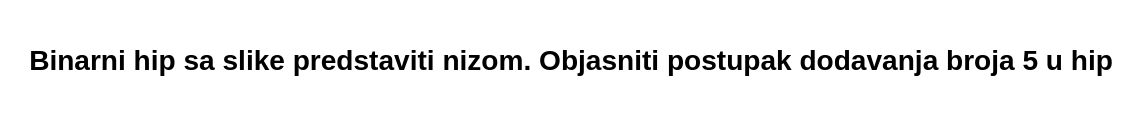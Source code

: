 <mxfile>
    <diagram id="zw35JVmQuCE9pqV-dLcE" name="Page-1">
        <mxGraphModel dx="1454" dy="827" grid="1" gridSize="10" guides="1" tooltips="1" connect="1" arrows="1" fold="1" page="1" pageScale="1" pageWidth="1100" pageHeight="850" math="0" shadow="0">
            <root>
                <mxCell id="0"/>
                <mxCell id="1" parent="0"/>
                <mxCell id="2" value="&lt;h3&gt;Binarni hip sa slike predstaviti nizom. Objasniti postupak dodavanja broja 5 u hip&lt;/h3&gt;" style="text;html=1;align=center;verticalAlign=middle;resizable=0;points=[];autosize=1;strokeColor=none;fillColor=none;" parent="1" vertex="1">
                    <mxGeometry x="265" width="570" height="60" as="geometry"/>
                </mxCell>
            </root>
        </mxGraphModel>
    </diagram>
</mxfile>